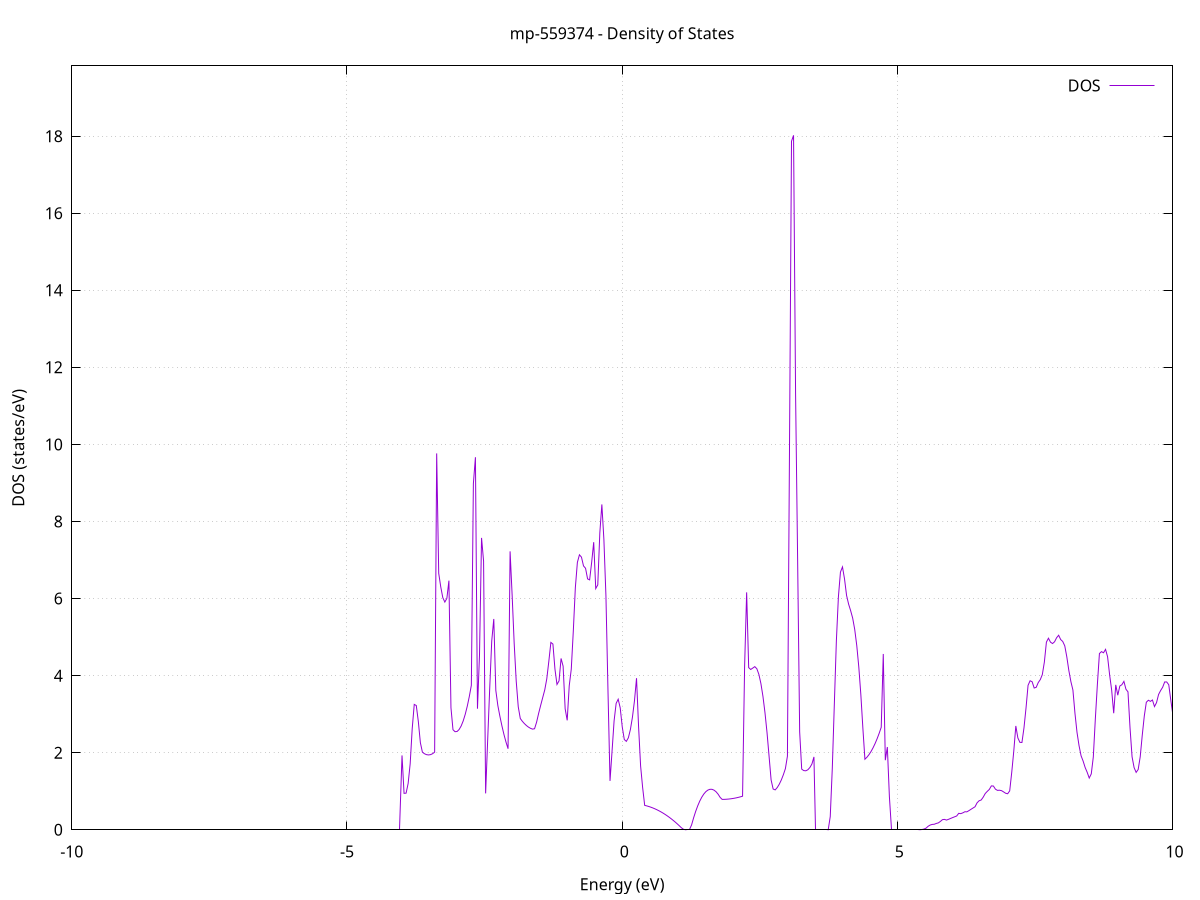 set title 'mp-559374 - Density of States'
set xlabel 'Energy (eV)'
set ylabel 'DOS (states/eV)'
set grid
set xrange [-10:10]
set yrange [0:19.823]
set xzeroaxis lt -1
set terminal png size 800,600
set output 'mp-559374_dos_gnuplot.png'
plot '-' using 1:2 with lines title 'DOS'
-36.087800 0.000000
-36.050700 0.000000
-36.013700 0.000000
-35.976600 0.000000
-35.939600 0.000000
-35.902500 0.000000
-35.865500 0.000000
-35.828400 0.000000
-35.791400 0.000000
-35.754300 0.000000
-35.717300 0.000000
-35.680200 0.000000
-35.643200 0.000000
-35.606100 0.000000
-35.569000 0.000000
-35.532000 0.000000
-35.494900 0.000000
-35.457900 0.000000
-35.420800 0.000000
-35.383800 0.000000
-35.346700 0.000000
-35.309700 0.000000
-35.272600 0.000000
-35.235600 0.000000
-35.198500 0.000000
-35.161500 0.000000
-35.124400 0.000000
-35.087400 0.000000
-35.050300 0.000000
-35.013300 0.000000
-34.976200 0.000000
-34.939100 0.000000
-34.902100 0.000000
-34.865000 0.000000
-34.828000 0.000000
-34.790900 0.000000
-34.753900 0.000000
-34.716800 0.000000
-34.679800 0.000000
-34.642700 0.000000
-34.605700 0.000000
-34.568600 0.000000
-34.531600 0.000000
-34.494500 0.000000
-34.457500 0.000000
-34.420400 0.000000
-34.383400 0.000000
-34.346300 0.000000
-34.309200 0.000000
-34.272200 0.000000
-34.235100 0.000000
-34.198100 0.000000
-34.161000 0.000000
-34.124000 0.000000
-34.086900 0.000000
-34.049900 0.000000
-34.012800 0.000000
-33.975800 0.000000
-33.938700 0.000000
-33.901700 0.000000
-33.864600 0.000000
-33.827600 0.000000
-33.790500 0.000000
-33.753400 0.000000
-33.716400 0.000000
-33.679300 0.000000
-33.642300 0.000000
-33.605200 0.000000
-33.568200 0.000000
-33.531100 0.000000
-33.494100 0.000000
-33.457000 0.000000
-33.420000 0.000000
-33.382900 0.000000
-33.345900 0.000000
-33.308800 0.000000
-33.271800 0.000000
-33.234700 0.000000
-33.197700 0.000000
-33.160600 0.000000
-33.123500 0.000000
-33.086500 0.000000
-33.049400 0.000000
-33.012400 0.000000
-32.975300 0.000000
-32.938300 0.000000
-32.901200 0.000000
-32.864200 0.000000
-32.827100 0.000000
-32.790100 0.000000
-32.753000 0.000000
-32.716000 13.541000
-32.678900 7.751300
-32.641900 6.658400
-32.604800 10.141200
-32.567700 73.039300
-32.530700 7.253200
-32.493600 6.706500
-32.456600 14.615200
-32.419500 0.000000
-32.382500 0.000000
-32.345400 0.000000
-32.308400 0.000000
-32.271300 0.000000
-32.234300 0.000000
-32.197200 0.000000
-32.160200 0.000000
-32.123100 0.000000
-32.086100 0.000000
-32.049000 0.000000
-32.012000 0.000000
-31.974900 0.000000
-31.937800 0.000000
-31.900800 0.000000
-31.863700 0.000000
-31.826700 0.000000
-31.789600 0.000000
-31.752600 0.000000
-31.715500 0.000000
-31.678500 0.000000
-31.641400 0.000000
-31.604400 0.000000
-31.567300 0.000000
-31.530300 0.000000
-31.493200 0.000000
-31.456200 0.000000
-31.419100 0.000000
-31.382100 0.000000
-31.345000 0.000000
-31.307900 0.000000
-31.270900 0.000000
-31.233800 0.000000
-31.196800 0.000000
-31.159700 0.000000
-31.122700 0.000000
-31.085600 0.000000
-31.048600 0.000000
-31.011500 0.000000
-30.974500 0.000000
-30.937400 0.000000
-30.900400 0.000000
-30.863300 0.000000
-30.826300 0.000000
-30.789200 0.000000
-30.752100 0.000000
-30.715100 0.000000
-30.678000 0.000000
-30.641000 0.000000
-30.603900 0.000000
-30.566900 0.000000
-30.529800 0.000000
-30.492800 0.000000
-30.455700 0.000000
-30.418700 0.000000
-30.381600 0.000000
-30.344600 0.000000
-30.307500 0.000000
-30.270500 0.000000
-30.233400 0.000000
-30.196400 0.000000
-30.159300 0.000000
-30.122200 0.000000
-30.085200 0.000000
-30.048100 0.000000
-30.011100 0.000000
-29.974000 0.000000
-29.937000 0.000000
-29.899900 0.000000
-29.862900 0.000000
-29.825800 0.000000
-29.788800 0.000000
-29.751700 0.000000
-29.714700 0.000000
-29.677600 0.000000
-29.640600 0.000000
-29.603500 0.000000
-29.566400 0.000000
-29.529400 0.000000
-29.492300 0.000000
-29.455300 0.000000
-29.418200 0.000000
-29.381200 0.000000
-29.344100 0.000000
-29.307100 0.000000
-29.270000 0.000000
-29.233000 0.000000
-29.195900 0.000000
-29.158900 0.000000
-29.121800 0.000000
-29.084800 0.000000
-29.047700 0.000000
-29.010700 0.000000
-28.973600 0.000000
-28.936500 0.000000
-28.899500 0.000000
-28.862400 0.000000
-28.825400 0.000000
-28.788300 0.000000
-28.751300 0.000000
-28.714200 0.000000
-28.677200 0.000000
-28.640100 0.000000
-28.603100 0.000000
-28.566000 0.000000
-28.529000 0.000000
-28.491900 0.000000
-28.454900 0.000000
-28.417800 0.000000
-28.380800 0.000000
-28.343700 0.000000
-28.306600 0.000000
-28.269600 0.000000
-28.232500 0.000000
-28.195500 0.000000
-28.158400 0.000000
-28.121400 0.000000
-28.084300 0.000000
-28.047300 0.000000
-28.010200 0.000000
-27.973200 0.000000
-27.936100 0.000000
-27.899100 0.000000
-27.862000 0.000000
-27.825000 0.000000
-27.787900 0.000000
-27.750800 0.000000
-27.713800 0.000000
-27.676700 0.000000
-27.639700 0.000000
-27.602600 0.000000
-27.565600 0.000000
-27.528500 0.000000
-27.491500 0.000000
-27.454400 0.000000
-27.417400 0.000000
-27.380300 0.000000
-27.343300 0.000000
-27.306200 0.000000
-27.269200 0.000000
-27.232100 0.000000
-27.195100 0.000000
-27.158000 0.000000
-27.120900 0.000000
-27.083900 0.000000
-27.046800 0.000000
-27.009800 0.000000
-26.972700 0.000000
-26.935700 0.000000
-26.898600 0.000000
-26.861600 0.000000
-26.824500 0.000000
-26.787500 0.000000
-26.750400 0.000000
-26.713400 0.000000
-26.676300 0.000000
-26.639300 0.000000
-26.602200 0.000000
-26.565100 0.000000
-26.528100 0.000000
-26.491000 0.000000
-26.454000 0.000000
-26.416900 0.000000
-26.379900 0.000000
-26.342800 0.000000
-26.305800 0.000000
-26.268700 0.000000
-26.231700 0.000000
-26.194600 0.000000
-26.157600 0.000000
-26.120500 0.000000
-26.083500 0.000000
-26.046400 0.000000
-26.009400 0.000000
-25.972300 0.000000
-25.935200 0.000000
-25.898200 0.000000
-25.861100 0.000000
-25.824100 0.000000
-25.787000 0.000000
-25.750000 0.000000
-25.712900 0.000000
-25.675900 0.000000
-25.638800 0.000000
-25.601800 0.000000
-25.564700 0.000000
-25.527700 0.000000
-25.490600 0.000000
-25.453600 0.000000
-25.416500 0.000000
-25.379500 0.000000
-25.342400 0.000000
-25.305300 0.000000
-25.268300 0.000000
-25.231200 0.000000
-25.194200 0.000000
-25.157100 0.000000
-25.120100 0.000000
-25.083000 0.000000
-25.046000 0.000000
-25.008900 0.000000
-24.971900 0.000000
-24.934800 0.000000
-24.897800 0.000000
-24.860700 0.000000
-24.823700 0.000000
-24.786600 0.000000
-24.749500 0.000000
-24.712500 0.000000
-24.675400 0.000000
-24.638400 0.000000
-24.601300 0.000000
-24.564300 0.000000
-24.527200 0.000000
-24.490200 0.000000
-24.453100 0.000000
-24.416100 0.000000
-24.379000 0.000000
-24.342000 0.000000
-24.304900 0.000000
-24.267900 0.000000
-24.230800 0.000000
-24.193800 0.000000
-24.156700 0.000000
-24.119600 0.000000
-24.082600 0.000000
-24.045500 0.000000
-24.008500 0.000000
-23.971400 0.000000
-23.934400 0.000000
-23.897300 0.000000
-23.860300 0.000000
-23.823200 0.000000
-23.786200 0.000000
-23.749100 0.000000
-23.712100 0.000000
-23.675000 0.000000
-23.638000 0.000000
-23.600900 0.000000
-23.563800 0.000000
-23.526800 0.000000
-23.489700 0.000000
-23.452700 0.000000
-23.415600 0.000000
-23.378600 0.000000
-23.341500 0.000000
-23.304500 0.000000
-23.267400 0.000000
-23.230400 0.000000
-23.193300 0.000000
-23.156300 0.000000
-23.119200 0.000000
-23.082200 0.000000
-23.045100 0.000000
-23.008100 0.000000
-22.971000 0.000000
-22.933900 0.000000
-22.896900 0.000000
-22.859800 0.000000
-22.822800 0.000000
-22.785700 0.000000
-22.748700 0.000000
-22.711600 0.000000
-22.674600 0.000000
-22.637500 0.000000
-22.600500 0.000000
-22.563400 0.000000
-22.526400 0.000000
-22.489300 0.000000
-22.452300 0.000000
-22.415200 0.000000
-22.378200 0.000000
-22.341100 0.000000
-22.304000 0.000000
-22.267000 0.000000
-22.229900 0.000000
-22.192900 0.000000
-22.155800 0.000000
-22.118800 0.000000
-22.081700 0.000000
-22.044700 0.000000
-22.007600 0.000000
-21.970600 0.000000
-21.933500 0.000000
-21.896500 0.000000
-21.859400 0.000000
-21.822400 0.000000
-21.785300 0.000000
-21.748200 0.000000
-21.711200 0.000000
-21.674100 0.000000
-21.637100 0.000000
-21.600000 0.000000
-21.563000 0.000000
-21.525900 0.000000
-21.488900 0.000000
-21.451800 0.000000
-21.414800 0.000000
-21.377700 0.000000
-21.340700 0.000000
-21.303600 0.000000
-21.266600 0.000000
-21.229500 0.000000
-21.192500 0.000000
-21.155400 0.000000
-21.118300 0.000000
-21.081300 0.000000
-21.044200 0.000000
-21.007200 0.000000
-20.970100 0.000000
-20.933100 0.000000
-20.896000 0.000000
-20.859000 0.000000
-20.821900 0.000000
-20.784900 0.000000
-20.747800 0.000000
-20.710800 0.000000
-20.673700 0.000000
-20.636700 0.000000
-20.599600 0.000000
-20.562500 0.000000
-20.525500 0.000000
-20.488400 0.000000
-20.451400 0.000000
-20.414300 0.000000
-20.377300 0.000000
-20.340200 0.000000
-20.303200 0.000000
-20.266100 0.000000
-20.229100 0.000000
-20.192000 0.000000
-20.155000 0.000000
-20.117900 0.000000
-20.080900 0.000000
-20.043800 0.000000
-20.006800 0.000000
-19.969700 0.000000
-19.932600 0.000000
-19.895600 0.000000
-19.858500 0.000000
-19.821500 0.000000
-19.784400 0.000000
-19.747400 0.000000
-19.710300 0.000000
-19.673300 0.000000
-19.636200 0.000000
-19.599200 0.000000
-19.562100 0.000000
-19.525100 0.000000
-19.488000 0.000000
-19.451000 0.000000
-19.413900 0.000000
-19.376900 0.000000
-19.339800 0.000000
-19.302700 0.000000
-19.265700 0.000000
-19.228600 0.000000
-19.191600 0.000000
-19.154500 0.000000
-19.117500 0.000000
-19.080400 0.000000
-19.043400 0.000000
-19.006300 0.000000
-18.969300 0.000000
-18.932200 0.000000
-18.895200 0.000000
-18.858100 0.000000
-18.821100 0.000000
-18.784000 0.000000
-18.746900 0.000000
-18.709900 0.000000
-18.672800 0.000000
-18.635800 0.000000
-18.598700 0.000000
-18.561700 0.000000
-18.524600 0.000000
-18.487600 0.000000
-18.450500 0.000000
-18.413500 0.000000
-18.376400 0.000000
-18.339400 0.000000
-18.302300 0.000000
-18.265300 0.000000
-18.228200 0.000000
-18.191200 0.000000
-18.154100 0.000000
-18.117000 0.000000
-18.080000 0.000000
-18.042900 0.000000
-18.005900 0.000000
-17.968800 0.000000
-17.931800 0.000000
-17.894700 0.000000
-17.857700 0.000000
-17.820600 0.000000
-17.783600 0.000000
-17.746500 0.000000
-17.709500 0.000000
-17.672400 0.000000
-17.635400 0.000000
-17.598300 0.000000
-17.561200 0.000000
-17.524200 0.000000
-17.487100 0.000000
-17.450100 0.000000
-17.413000 0.000000
-17.376000 0.000000
-17.338900 0.000000
-17.301900 0.000000
-17.264800 0.000000
-17.227800 0.000000
-17.190700 0.000000
-17.153700 0.000000
-17.116600 0.000000
-17.079600 0.000000
-17.042500 0.000000
-17.005500 0.000000
-16.968400 0.000000
-16.931300 0.000000
-16.894300 0.000000
-16.857200 0.000000
-16.820200 0.000000
-16.783100 0.000000
-16.746100 0.000000
-16.709000 0.000000
-16.672000 0.000000
-16.634900 0.000000
-16.597900 0.000000
-16.560800 0.000000
-16.523800 0.000000
-16.486700 0.000000
-16.449700 0.000000
-16.412600 0.000000
-16.375600 0.000000
-16.338500 0.000000
-16.301400 0.000000
-16.264400 0.000000
-16.227300 0.000000
-16.190300 0.000000
-16.153200 0.000000
-16.116200 0.000000
-16.079100 0.000000
-16.042100 0.000000
-16.005000 0.000000
-15.968000 0.000000
-15.930900 0.000000
-15.893900 0.000000
-15.856800 0.000000
-15.819800 0.000000
-15.782700 0.000000
-15.745600 0.000000
-15.708600 0.000000
-15.671500 0.000000
-15.634500 0.000000
-15.597400 0.000000
-15.560400 0.000000
-15.523300 0.000000
-15.486300 0.000000
-15.449200 0.000000
-15.412200 0.000000
-15.375100 0.000000
-15.338100 0.000000
-15.301000 0.000000
-15.264000 0.000000
-15.226900 0.000000
-15.189900 0.000000
-15.152800 0.000000
-15.115700 0.000000
-15.078700 0.000000
-15.041600 0.000000
-15.004600 0.000000
-14.967500 0.000000
-14.930500 0.000000
-14.893400 0.000000
-14.856400 0.000000
-14.819300 0.000000
-14.782300 0.000000
-14.745200 0.000000
-14.708200 0.000000
-14.671100 0.000000
-14.634100 0.000000
-14.597000 0.000000
-14.559900 0.000000
-14.522900 0.000000
-14.485800 0.000000
-14.448800 0.000000
-14.411700 0.000000
-14.374700 0.000000
-14.337600 0.000000
-14.300600 0.000000
-14.263500 0.000000
-14.226500 0.000000
-14.189400 0.000000
-14.152400 0.000000
-14.115300 0.000000
-14.078300 0.000000
-14.041200 0.000000
-14.004200 0.000000
-13.967100 0.000000
-13.930000 0.000000
-13.893000 0.000000
-13.855900 0.000000
-13.818900 0.000000
-13.781800 0.000000
-13.744800 0.000000
-13.707700 0.000000
-13.670700 0.000000
-13.633600 0.000000
-13.596600 0.000000
-13.559500 0.000000
-13.522500 0.000000
-13.485400 0.000000
-13.448400 0.000000
-13.411300 0.000000
-13.374300 0.000000
-13.337200 0.000000
-13.300100 0.000000
-13.263100 0.000000
-13.226000 0.000000
-13.189000 0.000000
-13.151900 0.000000
-13.114900 0.000000
-13.077800 0.000000
-13.040800 0.000000
-13.003700 0.000000
-12.966700 0.000000
-12.929600 0.000000
-12.892600 0.000000
-12.855500 0.000000
-12.818500 0.000000
-12.781400 0.000000
-12.744300 0.000000
-12.707300 0.000000
-12.670200 0.000000
-12.633200 0.004100
-12.596100 0.701800
-12.559100 2.773600
-12.522000 3.526300
-12.485000 2.807200
-12.447900 1.649800
-12.410900 1.543900
-12.373800 1.454900
-12.336800 1.372800
-12.299700 1.297400
-12.262700 1.228800
-12.225600 1.167000
-12.188600 1.112000
-12.151500 1.063800
-12.114400 1.022400
-12.077400 0.989100
-12.040300 0.969800
-12.003300 0.955700
-11.966200 0.944000
-11.929200 0.934600
-11.892100 0.927600
-11.855100 0.923000
-11.818000 0.920800
-11.781000 0.920900
-11.743900 0.923300
-11.706900 0.928200
-11.669800 0.935400
-11.632800 3.514700
-11.595700 11.328300
-11.558600 9.743100
-11.521600 6.256800
-11.484500 5.817500
-11.447500 5.462700
-11.410400 5.192500
-11.373400 5.006800
-11.336300 4.905800
-11.299300 4.910400
-11.262200 4.994400
-11.225200 5.121800
-11.188100 5.292300
-11.151100 5.402000
-11.114000 3.286800
-11.077000 3.353100
-11.039900 3.446000
-11.002900 3.654700
-10.965800 4.092600
-10.928700 4.738800
-10.891700 5.593300
-10.854600 6.656200
-10.817600 13.360600
-10.780500 0.000000
-10.743500 0.000000
-10.706400 0.000000
-10.669400 0.000000
-10.632300 0.000000
-10.595300 0.000000
-10.558200 0.000000
-10.521200 0.000000
-10.484100 0.000000
-10.447100 0.000000
-10.410000 0.000000
-10.373000 0.000000
-10.335900 0.000000
-10.298800 0.000000
-10.261800 0.000000
-10.224700 0.000000
-10.187700 0.000000
-10.150600 0.000000
-10.113600 0.000000
-10.076500 0.000000
-10.039500 0.000000
-10.002400 0.000000
-9.965400 0.000000
-9.928300 0.000000
-9.891300 0.000000
-9.854200 0.000000
-9.817200 0.000000
-9.780100 0.000000
-9.743000 0.000000
-9.706000 0.000000
-9.668900 0.000000
-9.631900 0.000000
-9.594800 0.000000
-9.557800 0.000000
-9.520700 0.000000
-9.483700 0.000000
-9.446600 0.000000
-9.409600 0.000000
-9.372500 0.000000
-9.335500 0.000000
-9.298400 0.000000
-9.261400 0.000000
-9.224300 0.000000
-9.187300 0.000000
-9.150200 0.000000
-9.113100 0.000000
-9.076100 0.000000
-9.039000 0.000000
-9.002000 0.000000
-8.964900 0.000000
-8.927900 0.000000
-8.890800 0.000000
-8.853800 0.000000
-8.816700 0.000000
-8.779700 0.000000
-8.742600 0.000000
-8.705600 0.000000
-8.668500 0.000000
-8.631500 0.000000
-8.594400 0.000000
-8.557300 0.000000
-8.520300 0.000000
-8.483200 0.000000
-8.446200 0.000000
-8.409100 0.000000
-8.372100 0.000000
-8.335000 0.000000
-8.298000 0.000000
-8.260900 0.000000
-8.223900 0.000000
-8.186800 0.000000
-8.149800 0.000000
-8.112700 0.000000
-8.075700 0.000000
-8.038600 0.000000
-8.001600 0.000000
-7.964500 0.000000
-7.927400 0.000000
-7.890400 0.000000
-7.853300 0.000000
-7.816300 0.000000
-7.779200 0.000000
-7.742200 0.000000
-7.705100 0.000000
-7.668100 0.000000
-7.631000 0.000000
-7.594000 0.000000
-7.556900 0.000000
-7.519900 0.000000
-7.482800 0.000000
-7.445800 0.000000
-7.408700 0.000000
-7.371700 0.000000
-7.334600 0.000000
-7.297500 0.000000
-7.260500 0.000000
-7.223400 0.000000
-7.186400 0.000000
-7.149300 0.000000
-7.112300 0.000000
-7.075200 0.000000
-7.038200 0.000000
-7.001100 0.000000
-6.964100 0.000000
-6.927000 0.000000
-6.890000 0.000000
-6.852900 0.000000
-6.815900 0.000000
-6.778800 0.000000
-6.741700 0.000000
-6.704700 0.000000
-6.667600 0.000000
-6.630600 0.000000
-6.593500 0.000000
-6.556500 0.000000
-6.519400 0.000000
-6.482400 0.000000
-6.445300 0.000000
-6.408300 0.000000
-6.371200 0.000000
-6.334200 0.000000
-6.297100 0.000000
-6.260100 0.000000
-6.223000 0.000000
-6.186000 0.000000
-6.148900 0.000000
-6.111800 0.000000
-6.074800 0.000000
-6.037700 0.000000
-6.000700 0.000000
-5.963600 0.000000
-5.926600 0.000000
-5.889500 0.000000
-5.852500 0.000000
-5.815400 0.000000
-5.778400 0.000000
-5.741300 0.000000
-5.704300 0.000000
-5.667200 0.000000
-5.630200 0.000000
-5.593100 0.000000
-5.556000 0.000000
-5.519000 0.000000
-5.481900 0.000000
-5.444900 0.000000
-5.407800 0.000000
-5.370800 0.000000
-5.333700 0.000000
-5.296700 0.000000
-5.259600 0.000000
-5.222600 0.000000
-5.185500 0.000000
-5.148500 0.000000
-5.111400 0.000000
-5.074400 0.000000
-5.037300 0.000000
-5.000300 0.000000
-4.963200 0.000000
-4.926100 0.000000
-4.889100 0.000000
-4.852000 0.000000
-4.815000 0.000000
-4.777900 0.000000
-4.740900 0.000000
-4.703800 0.000000
-4.666800 0.000000
-4.629700 0.000000
-4.592700 0.000000
-4.555600 0.000000
-4.518600 0.000000
-4.481500 0.000000
-4.444500 0.000000
-4.407400 0.000000
-4.370400 0.000000
-4.333300 0.000000
-4.296200 0.000000
-4.259200 0.000000
-4.222100 0.000000
-4.185100 0.000000
-4.148000 0.000000
-4.111000 0.000000
-4.073900 0.000000
-4.036900 0.000000
-3.999800 1.928900
-3.962800 0.945300
-3.925700 0.950300
-3.888700 1.200800
-3.851600 1.711800
-3.814600 2.623700
-3.777500 3.253400
-3.740400 3.224400
-3.703400 2.810300
-3.666300 2.261300
-3.629300 2.013500
-3.592200 1.973500
-3.555200 1.949600
-3.518100 1.941700
-3.481100 1.950000
-3.444000 1.974300
-3.407000 2.014700
-3.369900 9.767000
-3.332900 6.655500
-3.295800 6.302900
-3.258800 6.023700
-3.221700 5.908700
-3.184700 6.006400
-3.147600 6.465100
-3.110500 3.167700
-3.073500 2.595600
-3.036400 2.545300
-2.999400 2.550500
-2.962300 2.601600
-2.925300 2.692900
-2.888200 2.824300
-2.851200 2.995600
-2.814100 3.206900
-2.777100 3.458200
-2.740000 3.749500
-2.703000 8.981800
-2.665900 9.667400
-2.628900 3.140800
-2.591800 4.536700
-2.554700 7.574700
-2.517700 6.973200
-2.480600 0.944700
-2.443600 2.322200
-2.406500 3.664100
-2.369500 4.900300
-2.332400 5.470900
-2.295400 3.616900
-2.258300 3.222000
-2.221300 2.944900
-2.184200 2.694500
-2.147200 2.470700
-2.110100 2.273600
-2.073100 2.103200
-2.036000 7.224800
-1.999000 6.092700
-1.961900 4.841800
-1.924800 3.858500
-1.887800 3.192500
-1.850700 2.887200
-1.813700 2.816000
-1.776600 2.755700
-1.739600 2.705200
-1.702500 2.664400
-1.665500 2.633400
-1.628400 2.612000
-1.591400 2.621800
-1.554300 2.793000
-1.517300 3.021300
-1.480200 3.230000
-1.443200 3.431100
-1.406100 3.630400
-1.369100 3.920000
-1.332000 4.373500
-1.294900 4.862500
-1.257900 4.819100
-1.220800 4.167700
-1.183800 3.770600
-1.146700 3.863900
-1.109700 4.446100
-1.072600 4.245200
-1.035600 3.140000
-0.998500 2.839600
-0.961500 3.735800
-0.924400 4.168200
-0.887400 5.156200
-0.850300 6.283500
-0.813300 6.938300
-0.776200 7.135600
-0.739100 7.075100
-0.702100 6.847400
-0.665000 6.785800
-0.628000 6.510400
-0.590900 6.485000
-0.553900 6.940900
-0.516800 7.463200
-0.479800 6.259100
-0.442700 6.356000
-0.405700 7.701900
-0.368600 8.441900
-0.331600 7.530500
-0.294500 6.067900
-0.257500 3.618900
-0.220400 1.268500
-0.183400 2.039000
-0.146300 2.825500
-0.109200 3.279500
-0.072200 3.387900
-0.035100 3.162600
0.001900 2.669100
0.039000 2.342000
0.076000 2.294300
0.113100 2.386900
0.150100 2.603600
0.187200 2.923100
0.224200 3.349400
0.261300 3.933600
0.298300 2.685500
0.335400 1.656100
0.372400 1.094000
0.409500 0.633500
0.446600 0.620100
0.483600 0.604500
0.520700 0.586600
0.557700 0.566500
0.594800 0.544200
0.631800 0.519700
0.668900 0.492900
0.705900 0.464000
0.743000 0.432800
0.780000 0.399400
0.817100 0.363700
0.854100 0.325900
0.891200 0.285800
0.928200 0.243500
0.965300 0.199000
1.002300 0.152300
1.039400 0.103300
1.076500 0.052100
1.113500 0.013500
1.150600 0.000400
1.187600 0.000000
1.224700 0.000000
1.261700 0.125700
1.298800 0.311100
1.335800 0.475800
1.372900 0.619800
1.409900 0.743200
1.447000 0.845900
1.484000 0.928000
1.521100 0.989400
1.558100 1.030100
1.595200 1.050200
1.632200 1.049700
1.669300 1.028400
1.706400 0.986600
1.743400 0.924100
1.780500 0.840900
1.817500 0.788100
1.854600 0.789300
1.891600 0.792100
1.928700 0.796400
1.965700 0.802400
2.002800 0.809900
2.039800 0.819000
2.076900 0.829700
2.113900 0.842000
2.151000 0.855900
2.188000 0.871400
2.225100 4.233900
2.262200 6.160300
2.299200 4.207600
2.336300 4.159600
2.373300 4.196100
2.410400 4.233400
2.447400 4.179300
2.484500 4.032500
2.521500 3.792900
2.558600 3.460700
2.595600 3.035800
2.632700 2.518100
2.669700 1.907800
2.706800 1.291600
2.743800 1.057000
2.780900 1.034700
2.817900 1.095800
2.855000 1.181900
2.892100 1.292400
2.929100 1.427400
2.966200 1.586800
3.003200 1.911200
3.040300 9.779000
3.077300 17.867300
3.114400 18.020600
3.151400 11.313000
3.188500 7.020000
3.225500 2.541300
3.262600 1.573600
3.299600 1.536000
3.336700 1.530400
3.373700 1.556700
3.410800 1.615100
3.447900 1.705500
3.484900 1.890700
3.522000 0.000000
3.559000 0.000000
3.596100 0.000000
3.633100 0.000000
3.670200 0.000000
3.707200 0.000000
3.744300 0.000400
3.781300 0.342200
3.818400 1.590600
3.855400 3.253100
3.892500 4.899500
3.929500 6.045700
3.966600 6.686200
4.003600 6.821100
4.040700 6.508300
4.077800 6.081500
4.114800 5.855800
4.151900 5.685600
4.188900 5.491000
4.226000 5.198400
4.263000 4.780800
4.300100 4.222500
4.337100 3.508200
4.374200 2.632500
4.411200 1.830400
4.448300 1.882800
4.485300 1.950000
4.522400 2.031800
4.559400 2.128200
4.596500 2.239300
4.633500 2.365000
4.670600 2.505300
4.707700 2.660400
4.744700 4.562000
4.781800 1.805500
4.818800 2.147300
4.855900 0.859300
4.892900 0.000000
4.930000 0.000000
4.967000 0.000000
5.004100 0.000000
5.041100 0.000000
5.078200 0.000000
5.115200 0.000000
5.152300 0.000000
5.189300 0.000000
5.226400 0.000000
5.263500 0.000000
5.300500 0.000000
5.337600 0.000000
5.374600 0.000000
5.411700 0.000900
5.448700 0.007000
5.485800 0.018900
5.522800 0.043000
5.559900 0.090900
5.596900 0.122900
5.634000 0.139200
5.671000 0.143300
5.708100 0.164500
5.745100 0.178500
5.782200 0.216000
5.819200 0.261900
5.856300 0.269900
5.893400 0.251800
5.930400 0.271300
5.967500 0.293900
6.004500 0.315800
6.041600 0.337100
6.078600 0.357700
6.115700 0.426600
6.152700 0.418800
6.189800 0.438800
6.226800 0.467400
6.263900 0.465800
6.300900 0.496600
6.338000 0.530500
6.375000 0.564000
6.412100 0.597300
6.449200 0.699300
6.486200 0.753000
6.523300 0.772000
6.560300 0.845800
6.597400 0.940500
6.634400 0.996900
6.671500 1.046900
6.708500 1.138100
6.745600 1.135700
6.782600 1.053900
6.819700 1.022400
6.856700 1.026500
6.893800 1.015100
6.930800 0.983000
6.967900 0.948000
7.004900 0.935200
7.042000 1.009500
7.079100 1.492500
7.116100 2.041900
7.153200 2.694200
7.190200 2.383900
7.227300 2.268800
7.264300 2.265000
7.301400 2.644200
7.338400 3.158700
7.375500 3.748700
7.412500 3.867000
7.449600 3.841100
7.486600 3.678700
7.523700 3.696500
7.560700 3.820000
7.597800 3.896900
7.634800 4.026900
7.671900 4.352400
7.709000 4.870000
7.746000 4.971100
7.783100 4.869100
7.820100 4.832200
7.857200 4.878900
7.894200 4.983300
7.931300 5.047900
7.968300 4.936400
8.005400 4.887200
8.042400 4.773300
8.079500 4.487500
8.116500 4.133300
8.153600 3.845900
8.190600 3.625600
8.227700 3.025100
8.264800 2.528900
8.301800 2.183500
8.338900 1.920100
8.375900 1.783100
8.413000 1.615300
8.450000 1.490600
8.487100 1.342700
8.524100 1.450300
8.561200 1.889400
8.598200 2.880000
8.635300 3.778500
8.672300 4.573200
8.709400 4.623000
8.746400 4.593500
8.783500 4.681400
8.820500 4.489800
8.857600 4.018700
8.894700 3.623400
8.931700 3.024800
8.968800 3.760500
9.005800 3.491300
9.042900 3.730400
9.079900 3.763700
9.117000 3.851100
9.154000 3.648000
9.191100 3.578900
9.228100 2.649400
9.265200 1.895500
9.302200 1.614100
9.339300 1.489200
9.376300 1.564200
9.413400 1.893500
9.450500 2.453200
9.487500 2.951200
9.524600 3.310200
9.561600 3.361200
9.598700 3.331900
9.635700 3.367800
9.672800 3.196600
9.709800 3.299200
9.746900 3.510400
9.783900 3.612900
9.821000 3.698000
9.858000 3.836500
9.895100 3.835300
9.932100 3.763000
9.969200 3.362700
10.006200 2.988800
10.043300 2.928400
10.080400 2.954700
10.117400 2.784800
10.154500 2.666000
10.191500 2.680300
10.228600 2.890500
10.265600 3.051900
10.302700 3.238900
10.339700 4.019900
10.376800 4.040100
10.413800 4.258700
10.450900 4.505800
10.487900 4.723600
10.525000 4.940700
10.562000 5.110300
10.599100 5.412700
10.636100 5.912200
10.673200 6.221700
10.710300 6.581900
10.747300 6.527300
10.784400 6.538800
10.821400 6.235000
10.858500 6.420000
10.895500 6.887100
10.932600 7.353100
10.969600 7.412100
11.006700 6.502800
11.043700 5.913700
11.080800 5.510100
11.117800 5.052600
11.154900 4.520300
11.191900 3.677100
11.229000 2.320900
11.266100 2.955700
11.303100 4.360000
11.340200 4.641600
11.377200 3.789300
11.414300 3.436500
11.451300 3.329500
11.488400 3.304600
11.525400 3.360600
11.562500 4.015300
11.599500 3.895800
11.636600 3.602200
11.673600 3.444200
11.710700 3.012400
11.747700 3.024000
11.784800 4.224800
11.821800 4.844600
11.858900 3.932100
11.896000 3.691100
11.933000 3.536000
11.970100 3.755700
12.007100 4.013000
12.044200 4.124100
12.081200 3.905900
12.118300 3.517900
12.155300 3.168500
12.192400 2.933800
12.229400 2.692600
12.266500 2.641000
12.303500 2.513800
12.340600 2.591700
12.377600 2.803700
12.414700 3.410000
12.451800 4.561900
12.488800 5.410300
12.525900 6.105700
12.562900 6.433400
12.600000 5.753100
12.637000 4.834100
12.674100 3.878000
12.711100 3.145300
12.748200 2.747600
12.785200 2.827600
12.822300 3.347200
12.859300 4.483800
12.896400 5.191000
12.933400 6.277700
12.970500 6.576100
13.007500 5.759300
13.044600 3.877100
13.081700 3.418700
13.118700 3.855800
13.155800 3.963000
13.192800 4.211500
13.229900 4.358600
13.266900 4.236000
13.304000 4.231000
13.341000 5.523600
13.378100 5.960700
13.415100 6.495700
13.452200 7.821600
13.489200 6.949900
13.526300 6.049200
13.563300 5.595300
13.600400 5.085700
13.637400 4.677000
13.674500 4.460600
13.711600 4.230100
13.748600 4.188500
13.785700 4.286200
13.822700 4.264100
13.859800 4.117500
13.896800 3.666900
13.933900 3.373200
13.970900 3.245600
14.008000 3.145300
14.045000 3.027000
14.082100 3.239500
14.119100 3.801000
14.156200 4.216100
14.193200 4.092900
14.230300 4.046900
14.267400 3.950500
14.304400 4.269600
14.341500 4.556700
14.378500 4.855800
14.415600 5.019500
14.452600 5.154200
14.489700 5.026300
14.526700 4.737300
14.563800 4.384800
14.600800 4.065200
14.637900 3.442500
14.674900 2.970100
14.712000 3.021100
14.749000 3.379200
14.786100 3.761400
14.823100 4.024300
14.860200 4.517500
14.897300 5.024900
14.934300 5.442300
14.971400 5.519000
15.008400 5.063300
15.045500 4.896700
15.082500 5.073400
15.119600 4.490200
15.156600 4.702300
15.193700 4.945700
15.230700 4.267000
15.267800 4.062600
15.304800 3.810800
15.341900 3.271400
15.378900 3.009300
15.416000 3.239600
15.453100 3.557300
15.490100 3.955500
15.527200 4.565400
15.564200 4.997200
15.601300 5.318200
15.638300 5.634900
15.675400 5.680400
15.712400 5.493700
15.749500 5.691000
15.786500 5.770600
15.823600 5.225100
15.860600 5.015700
15.897700 4.466600
15.934700 3.359600
15.971800 2.847300
16.008800 2.593100
16.045900 2.445100
16.083000 2.413300
16.120000 2.264600
16.157100 2.189100
16.194100 2.144100
16.231200 2.126600
16.268200 2.223500
16.305300 2.359900
16.342300 2.647500
16.379400 3.155400
16.416400 3.610700
16.453500 3.933600
16.490500 4.502500
16.527600 5.561800
16.564600 6.045400
16.601700 5.172200
16.638700 4.420800
16.675800 3.879100
16.712900 3.345900
16.749900 2.840800
16.787000 2.484100
16.824000 2.125500
16.861100 2.053200
16.898100 2.093000
16.935200 2.361600
16.972200 2.705600
17.009300 3.054700
17.046300 3.377900
17.083400 3.672300
17.120400 4.013600
17.157500 4.266100
17.194500 4.528500
17.231600 4.662400
17.268700 4.068300
17.305700 3.537000
17.342800 3.457100
17.379800 2.668500
17.416900 2.106600
17.453900 2.004000
17.491000 2.002600
17.528000 2.054500
17.565100 2.115100
17.602100 2.075500
17.639200 1.899300
17.676200 2.205400
17.713300 2.907800
17.750300 4.423900
17.787400 5.881200
17.824400 5.260100
17.861500 4.578500
17.898600 3.961100
17.935600 3.588700
17.972700 2.962900
18.009700 2.874200
18.046800 2.939000
18.083800 3.222900
18.120900 3.787300
18.157900 4.429200
18.195000 4.766700
18.232000 4.905000
18.269100 4.886700
18.306100 4.829800
18.343200 4.913100
18.380200 4.479300
18.417300 4.291000
18.454400 4.155000
18.491400 4.107900
18.528500 4.034000
18.565500 4.155300
18.602600 3.908800
18.639600 3.677000
18.676700 3.417800
18.713700 3.249600
18.750800 3.298600
18.787800 3.304600
18.824900 3.381200
18.861900 3.404100
18.899000 3.619800
18.936000 3.701500
18.973100 3.685100
19.010100 3.806200
19.047200 3.870700
19.084300 3.825000
19.121300 3.716800
19.158400 3.539500
19.195400 3.403400
19.232500 3.331900
19.269500 3.413500
19.306600 3.702600
19.343600 3.384000
19.380700 3.143700
19.417700 3.491800
19.454800 3.820600
19.491800 3.968500
19.528900 3.952300
19.565900 4.037200
19.603000 4.155600
19.640000 4.283100
19.677100 4.431700
19.714200 4.640900
19.751200 4.858700
19.788300 4.518300
19.825300 4.581900
19.862400 4.597800
19.899400 4.582500
19.936500 4.645600
19.973500 4.836300
20.010600 5.058100
20.047600 5.127200
20.084700 5.127100
20.121700 4.933800
20.158800 4.814100
20.195800 4.614300
20.232900 3.964900
20.270000 3.468900
20.307000 3.307700
20.344100 3.338600
20.381100 3.292800
20.418200 4.114500
20.455200 3.773400
20.492300 4.157500
20.529300 3.827500
20.566400 3.772700
20.603400 3.954600
20.640500 4.302800
20.677500 4.557000
20.714600 4.837600
20.751600 4.596800
20.788700 3.560000
20.825700 3.247000
20.862800 3.147600
20.899900 3.179500
20.936900 3.424000
20.974000 3.854300
21.011000 4.155200
21.048100 4.333300
21.085100 4.253700
21.122200 3.946500
21.159200 4.279400
21.196300 4.715000
21.233300 4.583600
21.270400 4.312300
21.307400 4.154500
21.344500 4.315800
21.381500 4.538000
21.418600 4.667600
21.455700 4.748500
21.492700 5.118800
21.529800 5.184500
21.566800 5.170500
21.603900 3.784500
21.640900 3.196700
21.678000 3.370800
21.715000 3.984300
21.752100 4.729700
21.789100 5.384300
21.826200 5.743300
21.863200 5.209700
21.900300 4.655600
21.937300 4.104500
21.974400 3.676000
22.011400 3.407300
22.048500 3.126300
22.085600 3.329100
22.122600 3.798100
22.159700 4.361000
22.196700 5.133200
22.233800 5.598800
22.270800 5.497800
22.307900 5.703600
22.344900 6.113400
22.382000 6.744700
22.419000 7.547100
22.456100 8.893000
22.493100 16.393300
22.530200 8.544500
22.567200 7.147600
22.604300 7.818600
22.641300 8.064300
22.678400 7.211900
22.715500 6.482200
22.752500 5.772600
22.789600 5.166300
22.826600 4.698000
22.863700 4.523600
22.900700 4.744500
22.937800 4.847200
22.974800 4.907400
23.011900 5.009500
23.048900 5.293600
23.086000 5.442200
23.123000 5.082600
23.160100 4.713800
23.197100 4.426900
23.234200 4.250800
23.271300 4.049200
23.308300 3.785500
23.345400 3.524900
23.382400 3.460700
23.419500 3.490300
23.456500 3.801700
23.493600 4.757100
23.530600 4.596200
23.567700 4.854100
23.604700 4.636300
23.641800 4.916200
23.678800 5.102300
23.715900 4.981200
23.752900 4.479600
23.790000 4.212700
23.827000 4.035700
23.864100 4.568100
23.901200 5.627000
23.938200 5.253900
23.975300 4.559400
24.012300 4.408400
24.049400 4.212500
24.086400 4.187600
24.123500 4.569900
24.160500 5.182300
24.197600 5.918400
24.234600 6.186700
24.271700 6.411600
24.308700 6.151500
24.345800 5.582400
24.382800 4.540600
24.419900 3.868300
24.457000 3.399500
24.494000 3.192100
24.531100 3.183500
24.568100 2.874800
24.605200 3.244600
24.642200 4.840500
24.679300 5.735000
24.716300 6.813900
24.753400 7.709800
24.790400 8.284800
24.827500 5.900600
24.864500 4.367700
24.901600 4.396900
24.938600 4.586800
24.975700 4.916100
25.012700 4.912000
25.049800 4.817000
25.086900 5.340200
25.123900 4.765800
25.161000 4.687100
25.198000 4.644700
25.235100 4.484800
25.272100 4.267600
25.309200 4.195900
25.346200 4.465100
25.383300 4.560700
25.420300 4.790600
25.457400 4.663100
25.494400 4.375200
25.531500 4.098400
25.568500 4.061000
25.605600 4.036200
25.642600 4.259700
25.679700 4.593000
25.716800 4.387100
25.753800 4.085900
25.790900 3.967200
25.827900 4.132700
25.865000 4.736400
25.902000 4.903800
25.939100 4.730700
25.976100 4.198900
26.013200 3.862600
26.050200 3.940300
26.087300 4.735600
26.124300 5.312300
26.161400 5.116700
26.198400 4.554100
26.235500 4.872600
26.272600 4.828500
26.309600 4.785800
26.346700 4.656100
26.383700 4.543200
26.420800 4.284500
26.457800 4.020200
26.494900 3.475600
26.531900 3.505400
26.569000 3.975300
26.606000 4.510600
26.643100 4.753000
26.680100 4.684200
26.717200 5.388900
26.754200 5.713400
26.791300 5.585100
26.828300 4.878900
26.865400 5.093100
26.902500 5.241300
26.939500 4.987800
26.976600 5.033800
27.013600 5.304800
27.050700 5.686300
27.087700 6.223000
27.124800 6.170800
27.161800 5.819500
27.198900 5.688900
27.235900 5.633900
27.273000 5.365800
27.310000 5.593800
27.347100 5.735200
27.384100 5.655300
27.421200 5.511800
27.458300 5.345500
27.495300 5.439100
27.532400 5.372900
27.569400 5.802700
27.606500 5.950600
27.643500 5.892200
27.680600 5.368600
27.717600 5.163500
27.754700 5.181200
27.791700 5.211700
27.828800 5.250800
27.865800 5.390400
27.902900 5.699800
27.939900 5.604400
27.977000 5.190700
28.014000 5.371900
28.051100 5.392600
28.088200 5.339000
28.125200 5.473500
28.162300 5.427800
28.199300 5.245700
28.236400 5.040800
28.273400 4.901800
28.310500 4.869100
28.347500 5.052700
28.384600 5.062600
28.421600 4.955000
28.458700 4.957600
28.495700 5.198000
28.532800 5.089800
28.569800 5.244400
28.606900 5.294400
28.643900 5.544300
28.681000 5.722700
28.718100 5.354800
28.755100 5.674100
28.792200 5.922800
28.829200 5.824500
28.866300 5.537300
28.903300 5.085100
28.940400 4.324400
28.977400 4.326300
29.014500 4.321000
29.051500 4.573800
29.088600 4.902200
29.125600 5.270000
29.162700 5.486900
29.199700 5.793500
29.236800 4.931900
29.273900 4.370600
29.310900 4.784200
29.348000 5.320400
29.385000 5.795800
29.422100 5.958300
29.459100 5.586900
29.496200 5.168800
29.533200 4.799300
29.570300 4.540600
29.607300 4.326300
29.644400 4.356900
29.681400 4.297600
29.718500 4.589600
29.755500 4.639300
29.792600 4.577600
29.829600 4.662300
29.866700 5.381500
29.903800 5.155600
29.940800 5.340600
29.977900 5.476800
30.014900 5.577500
30.052000 5.447000
30.089000 5.193900
30.126100 5.109600
30.163100 5.191500
30.200200 5.304500
30.237200 5.570100
30.274300 5.883400
30.311300 5.980700
30.348400 5.386900
30.385400 4.946700
30.422500 4.823300
30.459600 4.091500
30.496600 3.397700
30.533700 3.291500
30.570700 3.550700
30.607800 3.873800
30.644800 4.388600
30.681900 5.050100
30.718900 5.432500
30.756000 5.623500
30.793000 5.571100
30.830100 5.414300
30.867100 5.260300
30.904200 4.953100
30.941200 4.470800
30.978300 4.198100
31.015300 4.076500
31.052400 4.169500
31.089500 4.366600
31.126500 4.634200
31.163600 4.845500
31.200600 4.817000
31.237700 4.601500
31.274700 4.313000
31.311800 4.218700
31.348800 4.344700
31.385900 4.579600
31.422900 4.936300
31.460000 5.423700
31.497000 5.785400
31.534100 6.031800
31.571100 5.946200
31.608200 5.769400
31.645200 5.397900
31.682300 5.317900
31.719400 5.497200
31.756400 5.779600
31.793500 6.425900
31.830500 6.493800
31.867600 6.217000
31.904600 5.766500
31.941700 5.323000
31.978700 5.293500
32.015800 5.426400
32.052800 5.462400
32.089900 5.470500
32.126900 5.561900
32.164000 5.930400
32.201000 6.040400
32.238100 5.534600
32.275200 5.409400
32.312200 5.631800
32.349300 5.265700
32.386300 5.356400
32.423400 5.465800
32.460400 5.377800
32.497500 5.262000
32.534500 5.049100
32.571600 4.845600
32.608600 4.645500
32.645700 4.707900
32.682700 4.848200
32.719800 5.121500
32.756800 5.193500
32.793900 5.391600
32.830900 5.574500
32.868000 5.674200
32.905100 5.672900
32.942100 5.433400
32.979200 5.057000
33.016200 4.793200
33.053300 4.781800
33.090300 4.374700
33.127400 4.438100
33.164400 4.412900
33.201500 4.028000
33.238500 3.817200
33.275600 3.526400
33.312600 3.212800
33.349700 3.100700
33.386700 2.952000
33.423800 2.855800
33.460900 2.874400
33.497900 2.916800
33.535000 2.934400
33.572000 2.945800
33.609100 2.909500
33.646100 2.856200
33.683200 2.589900
33.720200 2.333700
33.757300 2.064700
33.794300 1.851300
33.831400 1.681200
33.868400 1.569100
33.905500 1.491700
33.942500 1.540800
33.979600 1.551300
34.016600 1.490600
34.053700 1.296700
34.090800 1.209500
34.127800 1.124400
34.164900 1.039200
34.201900 0.958800
34.239000 0.906400
34.276000 0.859400
34.313100 0.829700
34.350100 0.771200
34.387200 0.762600
34.424200 0.752600
34.461300 0.955200
34.498300 0.947100
34.535400 0.499300
34.572400 0.165800
34.609500 0.038300
34.646500 0.100400
34.683600 0.000000
34.720700 0.000000
34.757700 0.000000
34.794800 0.000000
34.831800 0.000000
34.868900 0.000000
34.905900 0.000000
34.943000 0.000000
34.980000 0.000000
35.017100 0.000000
35.054100 0.000000
35.091200 0.000000
35.128200 0.000000
35.165300 0.000000
35.202300 0.000000
35.239400 0.000000
35.276500 0.000000
35.313500 0.000000
35.350600 0.000000
35.387600 0.000000
35.424700 0.000000
35.461700 0.000000
35.498800 0.000000
35.535800 0.000000
35.572900 0.000000
35.609900 0.000000
35.647000 0.000000
35.684000 0.000000
35.721100 0.000000
35.758100 0.000000
35.795200 0.000000
35.832200 0.000000
35.869300 0.000000
35.906400 0.000000
35.943400 0.000000
35.980500 0.000000
36.017500 0.000000
36.054600 0.000000
36.091600 0.000000
36.128700 0.000000
36.165700 0.000000
36.202800 0.000000
36.239800 0.000000
36.276900 0.000000
36.313900 0.000000
36.351000 0.000000
36.388000 0.000000
36.425100 0.000000
36.462200 0.000000
36.499200 0.000000
36.536300 0.000000
36.573300 0.000000
36.610400 0.000000
36.647400 0.000000
36.684500 0.000000
36.721500 0.000000
36.758600 0.000000
36.795600 0.000000
36.832700 0.000000
36.869700 0.000000
36.906800 0.000000
36.943800 0.000000
36.980900 0.000000
37.017900 0.000000
37.055000 0.000000
37.092100 0.000000
37.129100 0.000000
37.166200 0.000000
37.203200 0.000000
37.240300 0.000000
37.277300 0.000000
37.314400 0.000000
37.351400 0.000000
37.388500 0.000000
37.425500 0.000000
37.462600 0.000000
37.499600 0.000000
37.536700 0.000000
37.573700 0.000000
37.610800 0.000000
37.647800 0.000000
37.684900 0.000000
37.722000 0.000000
37.759000 0.000000
37.796100 0.000000
37.833100 0.000000
37.870200 0.000000
37.907200 0.000000
37.944300 0.000000
37.981300 0.000000
38.018400 0.000000
e

